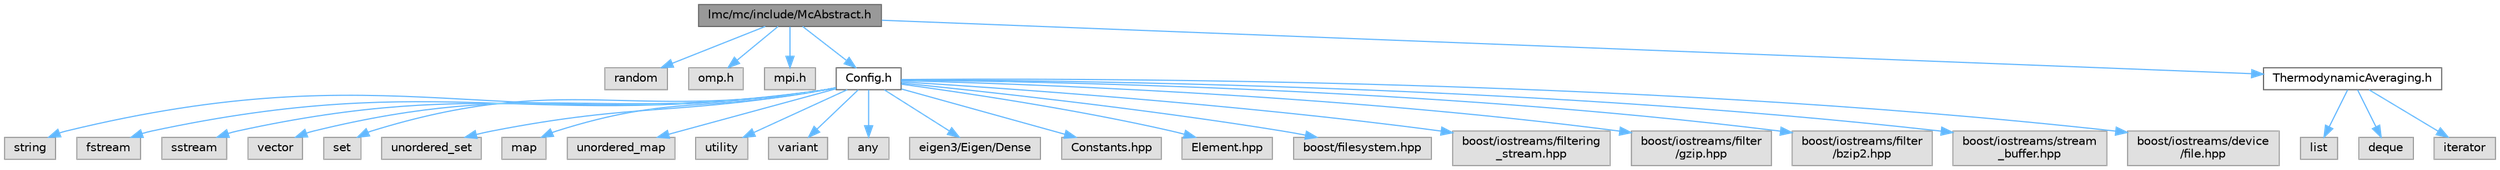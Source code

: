 digraph "lmc/mc/include/McAbstract.h"
{
 // LATEX_PDF_SIZE
  bgcolor="transparent";
  edge [fontname=Helvetica,fontsize=10,labelfontname=Helvetica,labelfontsize=10];
  node [fontname=Helvetica,fontsize=10,shape=box,height=0.2,width=0.4];
  Node1 [id="Node000001",label="lmc/mc/include/McAbstract.h",height=0.2,width=0.4,color="gray40", fillcolor="grey60", style="filled", fontcolor="black",tooltip="File for Monte Carlo Abstract class declaration."];
  Node1 -> Node2 [id="edge29_Node000001_Node000002",color="steelblue1",style="solid",tooltip=" "];
  Node2 [id="Node000002",label="random",height=0.2,width=0.4,color="grey60", fillcolor="#E0E0E0", style="filled",tooltip=" "];
  Node1 -> Node3 [id="edge30_Node000001_Node000003",color="steelblue1",style="solid",tooltip=" "];
  Node3 [id="Node000003",label="omp.h",height=0.2,width=0.4,color="grey60", fillcolor="#E0E0E0", style="filled",tooltip=" "];
  Node1 -> Node4 [id="edge31_Node000001_Node000004",color="steelblue1",style="solid",tooltip=" "];
  Node4 [id="Node000004",label="mpi.h",height=0.2,width=0.4,color="grey60", fillcolor="#E0E0E0", style="filled",tooltip=" "];
  Node1 -> Node5 [id="edge32_Node000001_Node000005",color="steelblue1",style="solid",tooltip=" "];
  Node5 [id="Node000005",label="Config.h",height=0.2,width=0.4,color="grey40", fillcolor="white", style="filled",URL="$Config_8h.html",tooltip="File for the Config class definition."];
  Node5 -> Node6 [id="edge33_Node000005_Node000006",color="steelblue1",style="solid",tooltip=" "];
  Node6 [id="Node000006",label="string",height=0.2,width=0.4,color="grey60", fillcolor="#E0E0E0", style="filled",tooltip=" "];
  Node5 -> Node7 [id="edge34_Node000005_Node000007",color="steelblue1",style="solid",tooltip=" "];
  Node7 [id="Node000007",label="fstream",height=0.2,width=0.4,color="grey60", fillcolor="#E0E0E0", style="filled",tooltip=" "];
  Node5 -> Node8 [id="edge35_Node000005_Node000008",color="steelblue1",style="solid",tooltip=" "];
  Node8 [id="Node000008",label="sstream",height=0.2,width=0.4,color="grey60", fillcolor="#E0E0E0", style="filled",tooltip=" "];
  Node5 -> Node9 [id="edge36_Node000005_Node000009",color="steelblue1",style="solid",tooltip=" "];
  Node9 [id="Node000009",label="vector",height=0.2,width=0.4,color="grey60", fillcolor="#E0E0E0", style="filled",tooltip=" "];
  Node5 -> Node10 [id="edge37_Node000005_Node000010",color="steelblue1",style="solid",tooltip=" "];
  Node10 [id="Node000010",label="set",height=0.2,width=0.4,color="grey60", fillcolor="#E0E0E0", style="filled",tooltip=" "];
  Node5 -> Node11 [id="edge38_Node000005_Node000011",color="steelblue1",style="solid",tooltip=" "];
  Node11 [id="Node000011",label="unordered_set",height=0.2,width=0.4,color="grey60", fillcolor="#E0E0E0", style="filled",tooltip=" "];
  Node5 -> Node12 [id="edge39_Node000005_Node000012",color="steelblue1",style="solid",tooltip=" "];
  Node12 [id="Node000012",label="map",height=0.2,width=0.4,color="grey60", fillcolor="#E0E0E0", style="filled",tooltip=" "];
  Node5 -> Node13 [id="edge40_Node000005_Node000013",color="steelblue1",style="solid",tooltip=" "];
  Node13 [id="Node000013",label="unordered_map",height=0.2,width=0.4,color="grey60", fillcolor="#E0E0E0", style="filled",tooltip=" "];
  Node5 -> Node14 [id="edge41_Node000005_Node000014",color="steelblue1",style="solid",tooltip=" "];
  Node14 [id="Node000014",label="utility",height=0.2,width=0.4,color="grey60", fillcolor="#E0E0E0", style="filled",tooltip=" "];
  Node5 -> Node15 [id="edge42_Node000005_Node000015",color="steelblue1",style="solid",tooltip=" "];
  Node15 [id="Node000015",label="variant",height=0.2,width=0.4,color="grey60", fillcolor="#E0E0E0", style="filled",tooltip=" "];
  Node5 -> Node16 [id="edge43_Node000005_Node000016",color="steelblue1",style="solid",tooltip=" "];
  Node16 [id="Node000016",label="any",height=0.2,width=0.4,color="grey60", fillcolor="#E0E0E0", style="filled",tooltip=" "];
  Node5 -> Node17 [id="edge44_Node000005_Node000017",color="steelblue1",style="solid",tooltip=" "];
  Node17 [id="Node000017",label="eigen3/Eigen/Dense",height=0.2,width=0.4,color="grey60", fillcolor="#E0E0E0", style="filled",tooltip=" "];
  Node5 -> Node18 [id="edge45_Node000005_Node000018",color="steelblue1",style="solid",tooltip=" "];
  Node18 [id="Node000018",label="Constants.hpp",height=0.2,width=0.4,color="grey60", fillcolor="#E0E0E0", style="filled",tooltip=" "];
  Node5 -> Node19 [id="edge46_Node000005_Node000019",color="steelblue1",style="solid",tooltip=" "];
  Node19 [id="Node000019",label="Element.hpp",height=0.2,width=0.4,color="grey60", fillcolor="#E0E0E0", style="filled",tooltip=" "];
  Node5 -> Node20 [id="edge47_Node000005_Node000020",color="steelblue1",style="solid",tooltip=" "];
  Node20 [id="Node000020",label="boost/filesystem.hpp",height=0.2,width=0.4,color="grey60", fillcolor="#E0E0E0", style="filled",tooltip=" "];
  Node5 -> Node21 [id="edge48_Node000005_Node000021",color="steelblue1",style="solid",tooltip=" "];
  Node21 [id="Node000021",label="boost/iostreams/filtering\l_stream.hpp",height=0.2,width=0.4,color="grey60", fillcolor="#E0E0E0", style="filled",tooltip=" "];
  Node5 -> Node22 [id="edge49_Node000005_Node000022",color="steelblue1",style="solid",tooltip=" "];
  Node22 [id="Node000022",label="boost/iostreams/filter\l/gzip.hpp",height=0.2,width=0.4,color="grey60", fillcolor="#E0E0E0", style="filled",tooltip=" "];
  Node5 -> Node23 [id="edge50_Node000005_Node000023",color="steelblue1",style="solid",tooltip=" "];
  Node23 [id="Node000023",label="boost/iostreams/filter\l/bzip2.hpp",height=0.2,width=0.4,color="grey60", fillcolor="#E0E0E0", style="filled",tooltip=" "];
  Node5 -> Node24 [id="edge51_Node000005_Node000024",color="steelblue1",style="solid",tooltip=" "];
  Node24 [id="Node000024",label="boost/iostreams/stream\l_buffer.hpp",height=0.2,width=0.4,color="grey60", fillcolor="#E0E0E0", style="filled",tooltip=" "];
  Node5 -> Node25 [id="edge52_Node000005_Node000025",color="steelblue1",style="solid",tooltip=" "];
  Node25 [id="Node000025",label="boost/iostreams/device\l/file.hpp",height=0.2,width=0.4,color="grey60", fillcolor="#E0E0E0", style="filled",tooltip=" "];
  Node1 -> Node26 [id="edge53_Node000001_Node000026",color="steelblue1",style="solid",tooltip=" "];
  Node26 [id="Node000026",label="ThermodynamicAveraging.h",height=0.2,width=0.4,color="grey40", fillcolor="white", style="filled",URL="$ThermodynamicAveraging_8h.html",tooltip="File for ThermodynamicAveraging class declaration."];
  Node26 -> Node27 [id="edge54_Node000026_Node000027",color="steelblue1",style="solid",tooltip=" "];
  Node27 [id="Node000027",label="list",height=0.2,width=0.4,color="grey60", fillcolor="#E0E0E0", style="filled",tooltip=" "];
  Node26 -> Node28 [id="edge55_Node000026_Node000028",color="steelblue1",style="solid",tooltip=" "];
  Node28 [id="Node000028",label="deque",height=0.2,width=0.4,color="grey60", fillcolor="#E0E0E0", style="filled",tooltip=" "];
  Node26 -> Node29 [id="edge56_Node000026_Node000029",color="steelblue1",style="solid",tooltip=" "];
  Node29 [id="Node000029",label="iterator",height=0.2,width=0.4,color="grey60", fillcolor="#E0E0E0", style="filled",tooltip=" "];
}
